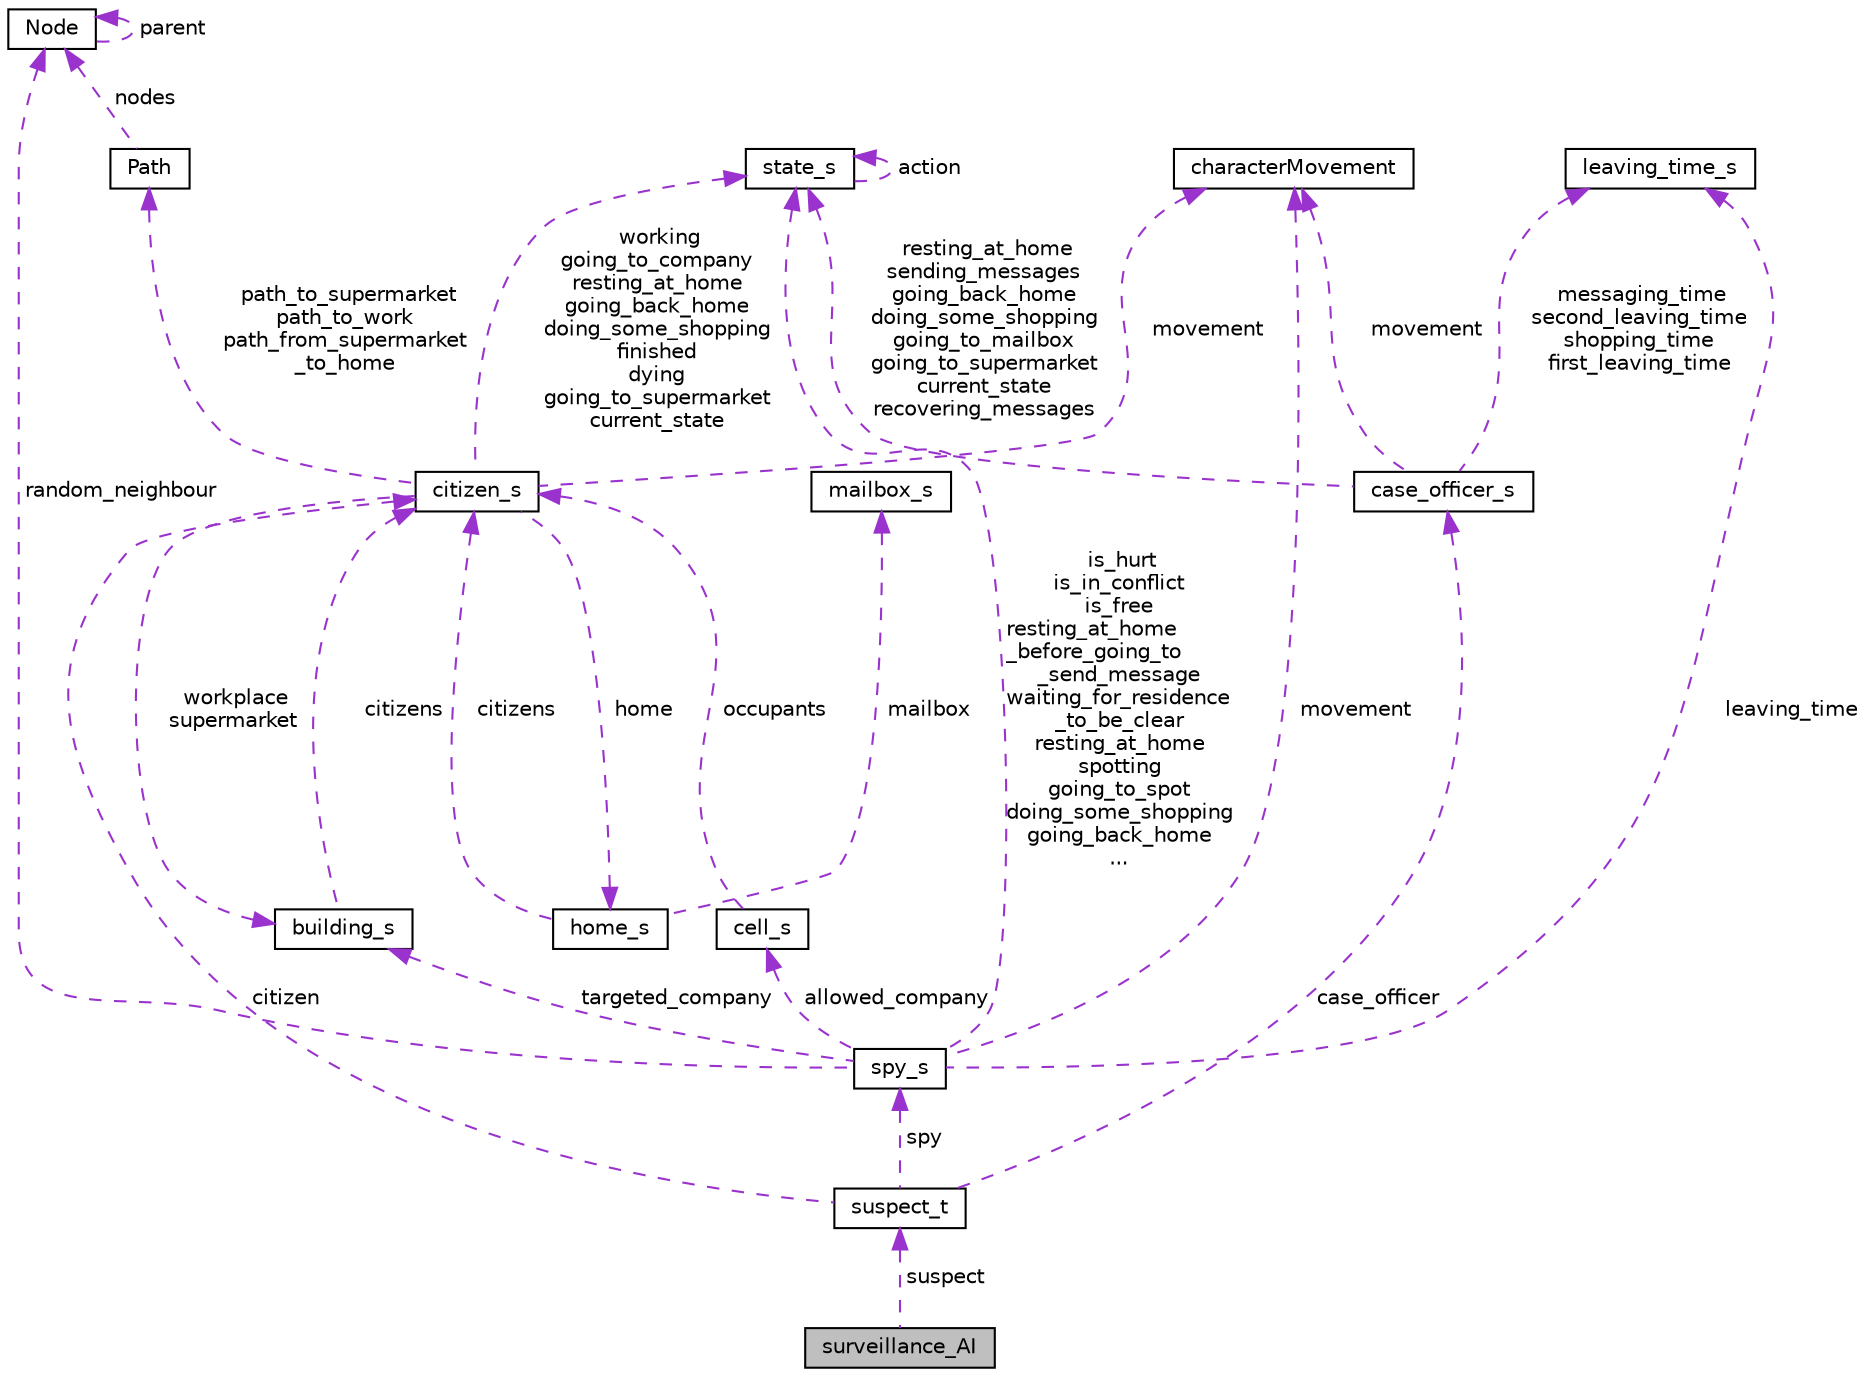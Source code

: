 digraph "surveillance_AI"
{
 // LATEX_PDF_SIZE
  edge [fontname="Helvetica",fontsize="10",labelfontname="Helvetica",labelfontsize="10"];
  node [fontname="Helvetica",fontsize="10",shape=record];
  Node1 [label="surveillance_AI",height=0.2,width=0.4,color="black", fillcolor="grey75", style="filled", fontcolor="black",tooltip=" "];
  Node2 -> Node1 [dir="back",color="darkorchid3",fontsize="10",style="dashed",label=" suspect" ,fontname="Helvetica"];
  Node2 [label="suspect_t",height=0.2,width=0.4,color="black", fillcolor="white", style="filled",URL="$d3/d37/unionsuspect__t.html",tooltip="Union representing a suspect that can be a citizen, spy, or case officer."];
  Node3 -> Node2 [dir="back",color="darkorchid3",fontsize="10",style="dashed",label=" citizen" ,fontname="Helvetica"];
  Node3 [label="citizen_s",height=0.2,width=0.4,color="black", fillcolor="white", style="filled",URL="$dc/d85/structcitizen__s.html",tooltip="A structure representing a citizen in the simulation."];
  Node4 -> Node3 [dir="back",color="darkorchid3",fontsize="10",style="dashed",label=" home" ,fontname="Helvetica"];
  Node4 [label="home_s",height=0.2,width=0.4,color="black", fillcolor="white", style="filled",URL="$d3/d3f/structhome__s.html",tooltip="A structure representing a home in the simulation."];
  Node3 -> Node4 [dir="back",color="darkorchid3",fontsize="10",style="dashed",label=" citizens" ,fontname="Helvetica"];
  Node5 -> Node4 [dir="back",color="darkorchid3",fontsize="10",style="dashed",label=" mailbox" ,fontname="Helvetica"];
  Node5 [label="mailbox_s",height=0.2,width=0.4,color="black", fillcolor="white", style="filled",URL="$d2/dc7/structmailbox__s.html",tooltip="A structure representing a mailbox in the simulation."];
  Node6 -> Node3 [dir="back",color="darkorchid3",fontsize="10",style="dashed",label=" workplace\nsupermarket" ,fontname="Helvetica"];
  Node6 [label="building_s",height=0.2,width=0.4,color="black", fillcolor="white", style="filled",URL="$d5/dac/structbuilding__s.html",tooltip="A structure representing a building in the simulation."];
  Node3 -> Node6 [dir="back",color="darkorchid3",fontsize="10",style="dashed",label=" citizens" ,fontname="Helvetica"];
  Node7 -> Node3 [dir="back",color="darkorchid3",fontsize="10",style="dashed",label=" path_to_supermarket\npath_to_work\npath_from_supermarket\l_to_home" ,fontname="Helvetica"];
  Node7 [label="Path",height=0.2,width=0.4,color="black", fillcolor="white", style="filled",URL="$d3/d20/structPath.html",tooltip="A structure representing a path in a grid."];
  Node8 -> Node7 [dir="back",color="darkorchid3",fontsize="10",style="dashed",label=" nodes" ,fontname="Helvetica"];
  Node8 [label="Node",height=0.2,width=0.4,color="black", fillcolor="white", style="filled",URL="$d8/d49/structNode.html",tooltip="A structure representing a node in a grid."];
  Node8 -> Node8 [dir="back",color="darkorchid3",fontsize="10",style="dashed",label=" parent" ,fontname="Helvetica"];
  Node9 -> Node3 [dir="back",color="darkorchid3",fontsize="10",style="dashed",label=" movement" ,fontname="Helvetica"];
  Node9 [label="characterMovement",height=0.2,width=0.4,color="black", fillcolor="white", style="filled",URL="$d7/d19/structcharacterMovement.html",tooltip=" "];
  Node10 -> Node3 [dir="back",color="darkorchid3",fontsize="10",style="dashed",label=" working\ngoing_to_company\nresting_at_home\ngoing_back_home\ndoing_some_shopping\nfinished\ndying\ngoing_to_supermarket\ncurrent_state" ,fontname="Helvetica"];
  Node10 [label="state_s",height=0.2,width=0.4,color="black", fillcolor="white", style="filled",URL="$d0/dd8/structstate__s.html",tooltip="Structure representing a state for a citizen."];
  Node10 -> Node10 [dir="back",color="darkorchid3",fontsize="10",style="dashed",label=" action" ,fontname="Helvetica"];
  Node11 -> Node2 [dir="back",color="darkorchid3",fontsize="10",style="dashed",label=" spy" ,fontname="Helvetica"];
  Node11 [label="spy_s",height=0.2,width=0.4,color="black", fillcolor="white", style="filled",URL="$da/dff/structspy__s.html",tooltip="The spy information."];
  Node8 -> Node11 [dir="back",color="darkorchid3",fontsize="10",style="dashed",label=" random_neighbour" ,fontname="Helvetica"];
  Node6 -> Node11 [dir="back",color="darkorchid3",fontsize="10",style="dashed",label=" targeted_company" ,fontname="Helvetica"];
  Node12 -> Node11 [dir="back",color="darkorchid3",fontsize="10",style="dashed",label=" allowed_company" ,fontname="Helvetica"];
  Node12 [label="cell_s",height=0.2,width=0.4,color="black", fillcolor="white", style="filled",URL="$d8/db0/structcell__s.html",tooltip="A cell within the map of the city."];
  Node3 -> Node12 [dir="back",color="darkorchid3",fontsize="10",style="dashed",label=" occupants" ,fontname="Helvetica"];
  Node9 -> Node11 [dir="back",color="darkorchid3",fontsize="10",style="dashed",label=" movement" ,fontname="Helvetica"];
  Node10 -> Node11 [dir="back",color="darkorchid3",fontsize="10",style="dashed",label=" is_hurt\nis_in_conflict\nis_free\nresting_at_home\l_before_going_to\l_send_message\nwaiting_for_residence\l_to_be_clear\nresting_at_home\nspotting\ngoing_to_spot\ndoing_some_shopping\ngoing_back_home\n..." ,fontname="Helvetica"];
  Node13 -> Node11 [dir="back",color="darkorchid3",fontsize="10",style="dashed",label=" leaving_time" ,fontname="Helvetica"];
  Node13 [label="leaving_time_s",height=0.2,width=0.4,color="black", fillcolor="white", style="filled",URL="$d2/d77/structleaving__time__s.html",tooltip="Structure representing leaving time."];
  Node14 -> Node2 [dir="back",color="darkorchid3",fontsize="10",style="dashed",label=" case_officer" ,fontname="Helvetica"];
  Node14 [label="case_officer_s",height=0.2,width=0.4,color="black", fillcolor="white", style="filled",URL="$d3/d91/structcase__officer__s.html",tooltip="The case_officer information."];
  Node9 -> Node14 [dir="back",color="darkorchid3",fontsize="10",style="dashed",label=" movement" ,fontname="Helvetica"];
  Node10 -> Node14 [dir="back",color="darkorchid3",fontsize="10",style="dashed",label=" resting_at_home\nsending_messages\ngoing_back_home\ndoing_some_shopping\ngoing_to_mailbox\ngoing_to_supermarket\ncurrent_state\nrecovering_messages" ,fontname="Helvetica"];
  Node13 -> Node14 [dir="back",color="darkorchid3",fontsize="10",style="dashed",label=" messaging_time\nsecond_leaving_time\nshopping_time\nfirst_leaving_time" ,fontname="Helvetica"];
}
